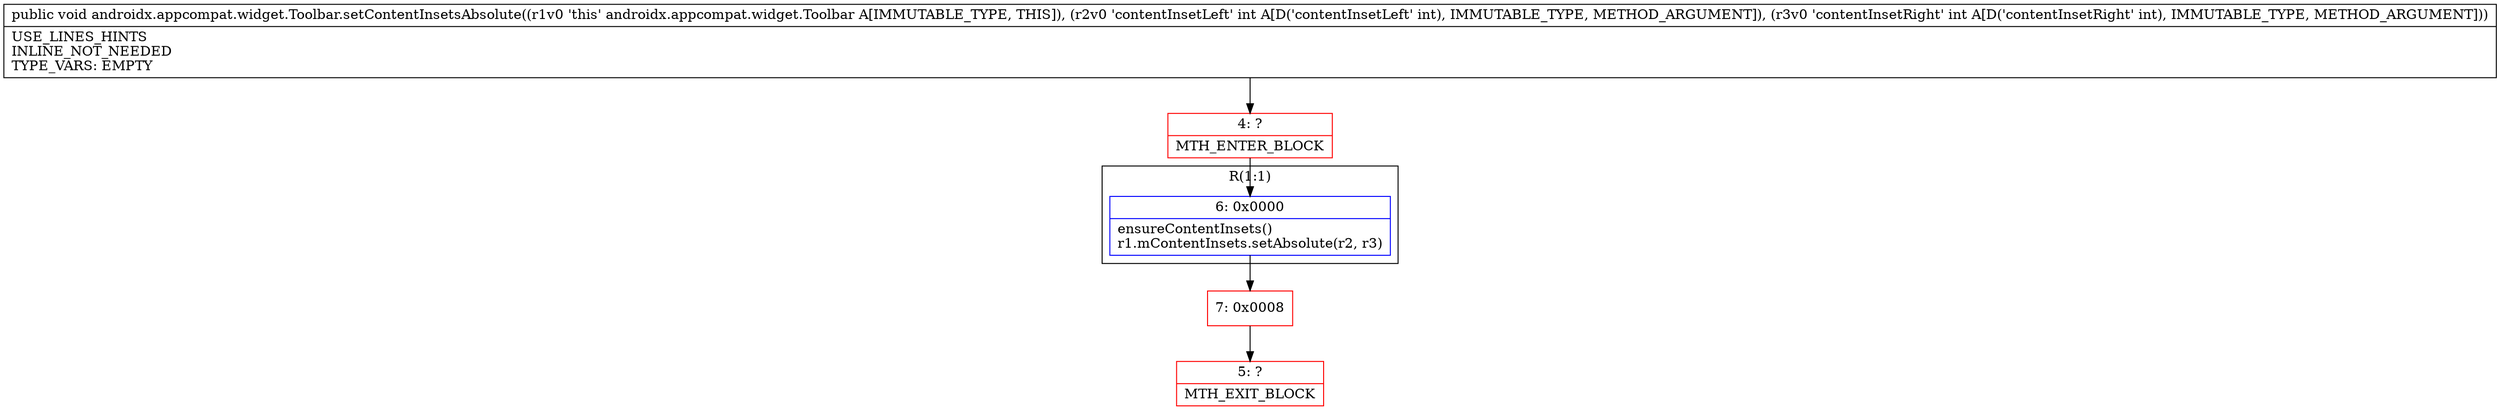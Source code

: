 digraph "CFG forandroidx.appcompat.widget.Toolbar.setContentInsetsAbsolute(II)V" {
subgraph cluster_Region_90497802 {
label = "R(1:1)";
node [shape=record,color=blue];
Node_6 [shape=record,label="{6\:\ 0x0000|ensureContentInsets()\lr1.mContentInsets.setAbsolute(r2, r3)\l}"];
}
Node_4 [shape=record,color=red,label="{4\:\ ?|MTH_ENTER_BLOCK\l}"];
Node_7 [shape=record,color=red,label="{7\:\ 0x0008}"];
Node_5 [shape=record,color=red,label="{5\:\ ?|MTH_EXIT_BLOCK\l}"];
MethodNode[shape=record,label="{public void androidx.appcompat.widget.Toolbar.setContentInsetsAbsolute((r1v0 'this' androidx.appcompat.widget.Toolbar A[IMMUTABLE_TYPE, THIS]), (r2v0 'contentInsetLeft' int A[D('contentInsetLeft' int), IMMUTABLE_TYPE, METHOD_ARGUMENT]), (r3v0 'contentInsetRight' int A[D('contentInsetRight' int), IMMUTABLE_TYPE, METHOD_ARGUMENT]))  | USE_LINES_HINTS\lINLINE_NOT_NEEDED\lTYPE_VARS: EMPTY\l}"];
MethodNode -> Node_4;Node_6 -> Node_7;
Node_4 -> Node_6;
Node_7 -> Node_5;
}


